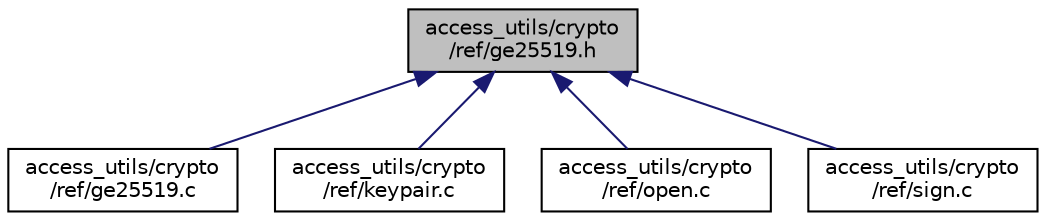 digraph "access_utils/crypto/ref/ge25519.h"
{
  edge [fontname="Helvetica",fontsize="10",labelfontname="Helvetica",labelfontsize="10"];
  node [fontname="Helvetica",fontsize="10",shape=record];
  Node7 [label="access_utils/crypto\l/ref/ge25519.h",height=0.2,width=0.4,color="black", fillcolor="grey75", style="filled", fontcolor="black"];
  Node7 -> Node8 [dir="back",color="midnightblue",fontsize="10",style="solid",fontname="Helvetica"];
  Node8 [label="access_utils/crypto\l/ref/ge25519.c",height=0.2,width=0.4,color="black", fillcolor="white", style="filled",URL="$ge25519_8c.html"];
  Node7 -> Node9 [dir="back",color="midnightblue",fontsize="10",style="solid",fontname="Helvetica"];
  Node9 [label="access_utils/crypto\l/ref/keypair.c",height=0.2,width=0.4,color="black", fillcolor="white", style="filled",URL="$keypair_8c.html"];
  Node7 -> Node10 [dir="back",color="midnightblue",fontsize="10",style="solid",fontname="Helvetica"];
  Node10 [label="access_utils/crypto\l/ref/open.c",height=0.2,width=0.4,color="black", fillcolor="white", style="filled",URL="$open_8c.html"];
  Node7 -> Node11 [dir="back",color="midnightblue",fontsize="10",style="solid",fontname="Helvetica"];
  Node11 [label="access_utils/crypto\l/ref/sign.c",height=0.2,width=0.4,color="black", fillcolor="white", style="filled",URL="$sign_8c.html"];
}
